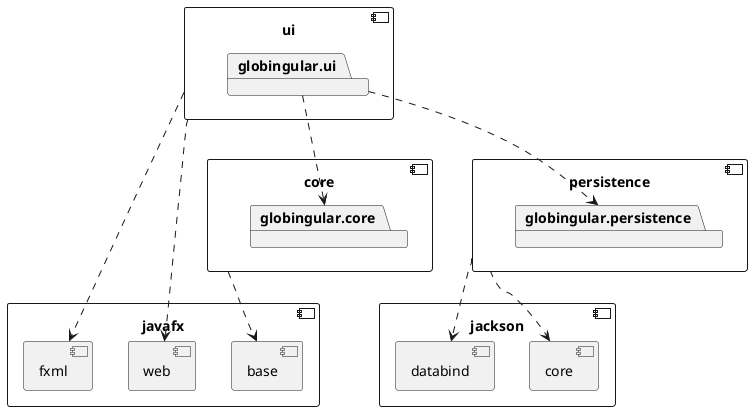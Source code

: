 @startuml modules

component core {
	package globingular.core
}

component persistence {
	package globingular.persistence
}

component ui {
	package globingular.ui
}

component jackson {
    component "core" as jackson.core {
    }
    component "databind" as jackson.databind {
    }
}

persistence ..> jackson.core
persistence ..> jackson.databind



globingular.ui ..> globingular.core
globingular.ui ..> globingular.persistence

component javafx {
	component "fxml" as javafx.fxml {
    }
    component "web" as javafx.web {
    }
    component "base" as javafx.base {
    }
}

'ui ..> javafx
ui ..> javafx.fxml
ui ..> javafx.web
core ..> javafx.base

@enduml
